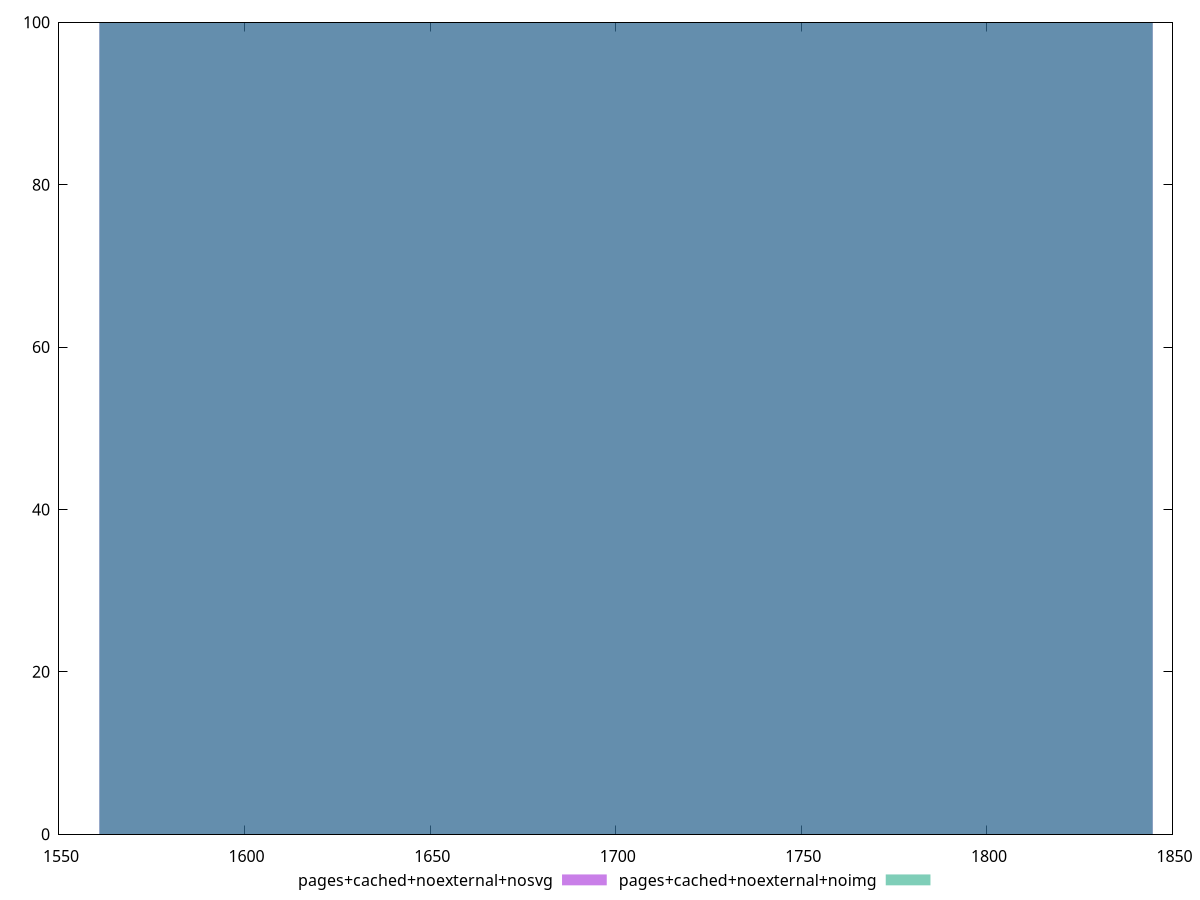 reset
set terminal svg size 640, 500 enhanced background rgb 'white'
set output "reprap/uses-long-cache-ttl/comparison/histogram/7_vs_8.svg"

$pagesCachedNoexternalNosvg <<EOF
1702.771966903455 100
EOF

$pagesCachedNoexternalNoimg <<EOF
1702.771966903455 100
EOF

set key outside below
set boxwidth 283.7953278172425
set yrange [0:100]
set style fill transparent solid 0.5 noborder

plot \
  $pagesCachedNoexternalNosvg title "pages+cached+noexternal+nosvg" with boxes, \
  $pagesCachedNoexternalNoimg title "pages+cached+noexternal+noimg" with boxes, \


reset